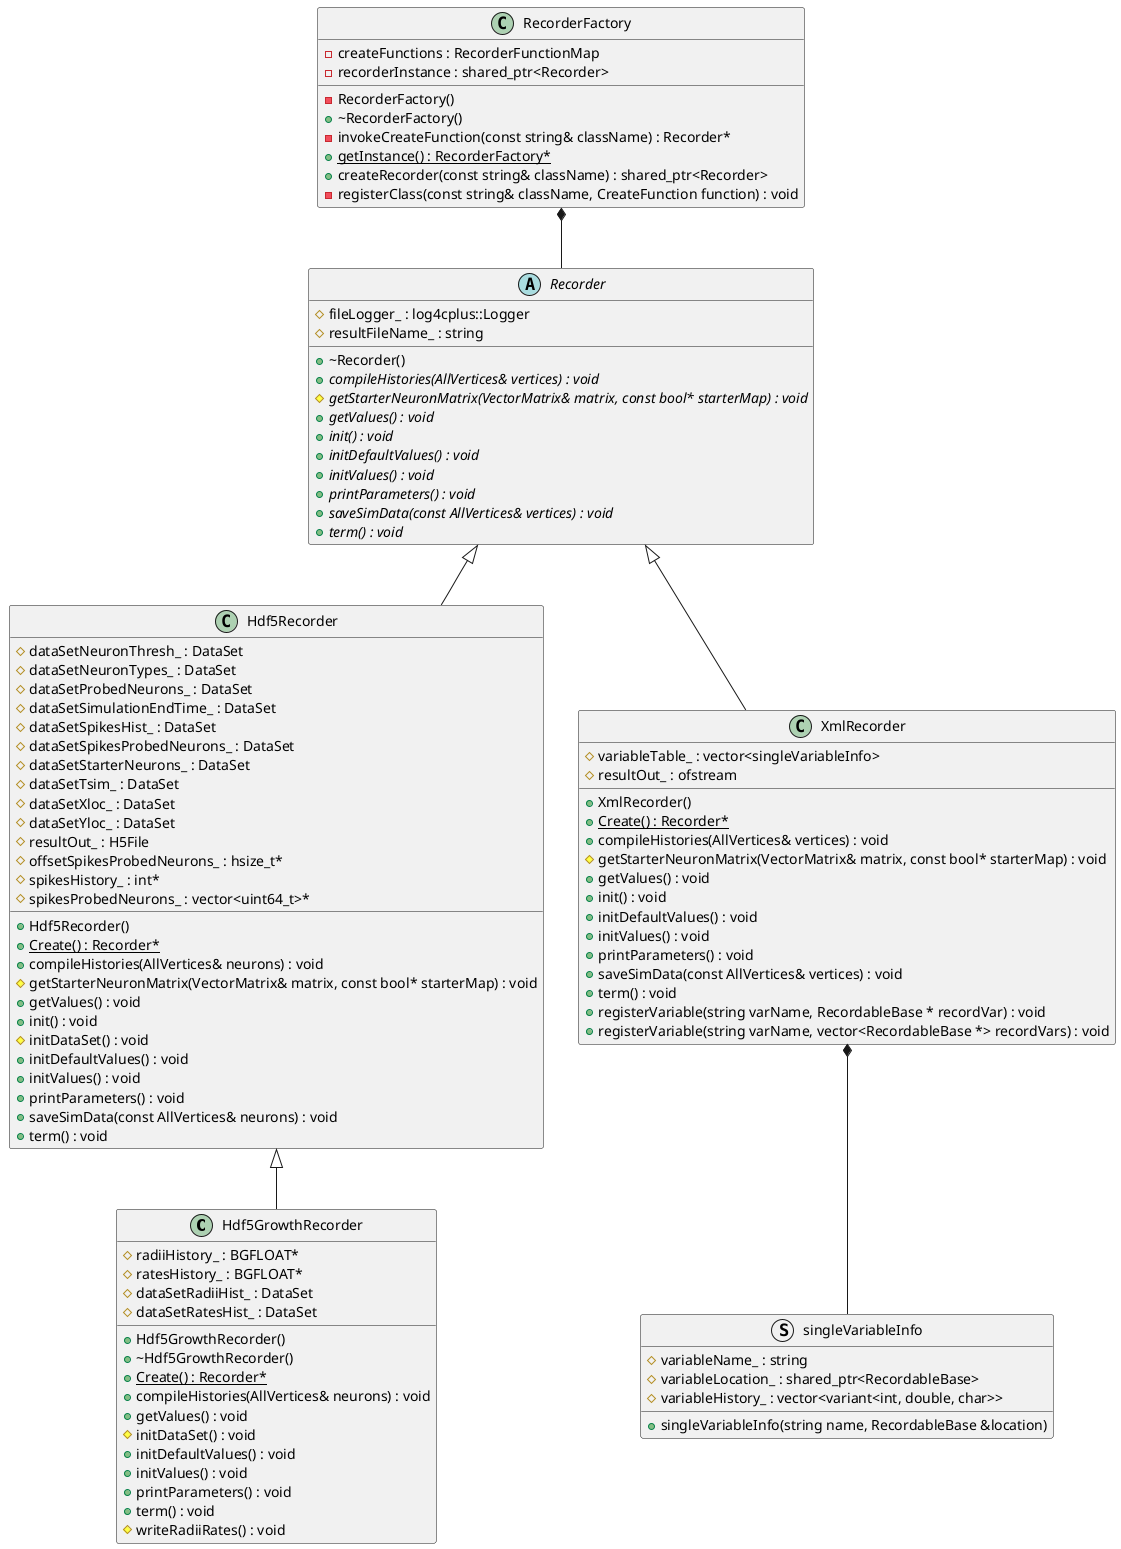 @startuml RecorderClassDiagram





/' Objects '/

class Hdf5GrowthRecorder {
	+Hdf5GrowthRecorder()
	+~Hdf5GrowthRecorder()
	#radiiHistory_ : BGFLOAT*
	#ratesHistory_ : BGFLOAT*
	#dataSetRadiiHist_ : DataSet
	#dataSetRatesHist_ : DataSet
	+{static} Create() : Recorder*
	+compileHistories(AllVertices& neurons) : void
	+getValues() : void
	#initDataSet() : void
	+initDefaultValues() : void
	+initValues() : void
	+printParameters() : void
	+term() : void
	#writeRadiiRates() : void
}


class Hdf5Recorder {
	+Hdf5Recorder()
	#dataSetNeuronThresh_ : DataSet
	#dataSetNeuronTypes_ : DataSet
	#dataSetProbedNeurons_ : DataSet
	#dataSetSimulationEndTime_ : DataSet
	#dataSetSpikesHist_ : DataSet
	#dataSetSpikesProbedNeurons_ : DataSet
	#dataSetStarterNeurons_ : DataSet
	#dataSetTsim_ : DataSet
	#dataSetXloc_ : DataSet
	#dataSetYloc_ : DataSet
	#resultOut_ : H5File
	+{static} Create() : Recorder*
	#offsetSpikesProbedNeurons_ : hsize_t*
	#spikesHistory_ : int*
	#spikesProbedNeurons_ : vector<uint64_t>*
	+compileHistories(AllVertices& neurons) : void
	#getStarterNeuronMatrix(VectorMatrix& matrix, const bool* starterMap) : void
	+getValues() : void
	+init() : void
	#initDataSet() : void
	+initDefaultValues() : void
	+initValues() : void
	+printParameters() : void
	+saveSimData(const AllVertices& neurons) : void
	+term() : void
}


abstract class Recorder {
	+~Recorder()
	#fileLogger_ : log4cplus::Logger
	#resultFileName_ : string
	+{abstract} compileHistories(AllVertices& vertices) : void
	#{abstract} getStarterNeuronMatrix(VectorMatrix& matrix, const bool* starterMap) : void
	+{abstract} getValues() : void
	+{abstract} init() : void
	+{abstract} initDefaultValues() : void
	+{abstract} initValues() : void
	+{abstract} printParameters() : void
	+{abstract} saveSimData(const AllVertices& vertices) : void
	+{abstract} term() : void
}


class RecorderFactory {
	-RecorderFactory()
	+~RecorderFactory()
	-invokeCreateFunction(const string& className) : Recorder*
	+{static} getInstance() : RecorderFactory*
	-createFunctions : RecorderFunctionMap
	+createRecorder(const string& className) : shared_ptr<Recorder>
	-recorderInstance : shared_ptr<Recorder>
	-registerClass(const string& className, CreateFunction function) : void
}


class XmlRecorder {
	+XmlRecorder()
	+{static} Create() : Recorder*
	#variableTable_ : vector<singleVariableInfo>
	#resultOut_ : ofstream
	+compileHistories(AllVertices& vertices) : void
	#getStarterNeuronMatrix(VectorMatrix& matrix, const bool* starterMap) : void
	+getValues() : void
	+init() : void
	+initDefaultValues() : void
	+initValues() : void
	+printParameters() : void
	+saveSimData(const AllVertices& vertices) : void
	+term() : void
	+registerVariable(string varName, RecordableBase * recordVar) : void
	+registerVariable(string varName, vector<RecordableBase *> recordVars) : void
	
	/' methods only used for unit test 
	+XmlRecorder(string fileName_)
	+getVariableName(int numIndex) const : string
	+getSingleVariable(int numIndex) const : &EventBuffer
	+getHistory() const : const &vector<vector<uint64_t>>
	'/
}

struct singleVariableInfo {
	#variableName_ : string
	#variableLocation_ : shared_ptr<RecordableBase>
	#variableHistory_ : vector<variant<int, double, char>>
	+singleVariableInfo(string name, RecordableBase &location)
}



/' Inheritance relationships '/

.Hdf5Recorder <|-- .Hdf5GrowthRecorder


.Recorder <|-- .Hdf5Recorder


.Recorder <|-- .XmlRecorder


/' Aggregation relationships '/

.RecorderFactory *-- .Recorder

/' Composition relationships '/

.XmlRecorder *-- .singleVariableInfo




/' Nested objects '/



@enduml
